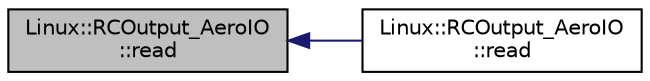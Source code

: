 digraph "Linux::RCOutput_AeroIO::read"
{
 // INTERACTIVE_SVG=YES
  edge [fontname="Helvetica",fontsize="10",labelfontname="Helvetica",labelfontsize="10"];
  node [fontname="Helvetica",fontsize="10",shape=record];
  rankdir="LR";
  Node1 [label="Linux::RCOutput_AeroIO\l::read",height=0.2,width=0.4,color="black", fillcolor="grey75", style="filled", fontcolor="black"];
  Node1 -> Node2 [dir="back",color="midnightblue",fontsize="10",style="solid",fontname="Helvetica"];
  Node2 [label="Linux::RCOutput_AeroIO\l::read",height=0.2,width=0.4,color="black", fillcolor="white", style="filled",URL="$classLinux_1_1RCOutput__AeroIO.html#a559c6f571078c7f5bf8abe1b4683f7e4"];
}

